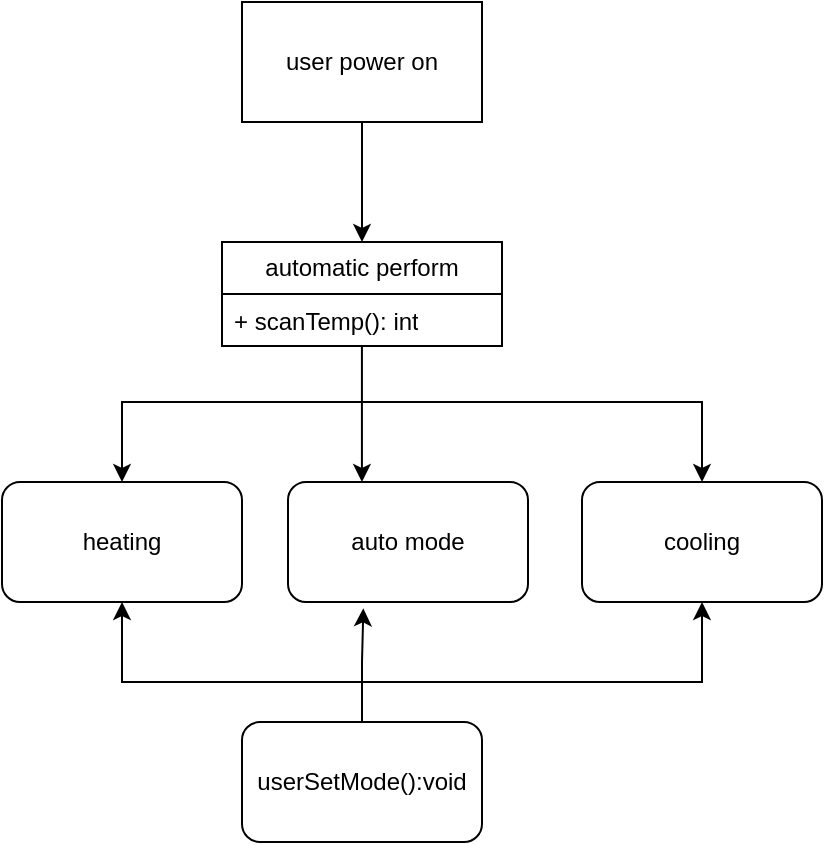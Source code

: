 <mxfile version="26.2.14">
  <diagram name="Page-1" id="YUqkHZllCnjr0tFzY4P2">
    <mxGraphModel dx="906" dy="489" grid="1" gridSize="10" guides="1" tooltips="1" connect="1" arrows="1" fold="1" page="1" pageScale="1" pageWidth="827" pageHeight="1169" math="0" shadow="0">
      <root>
        <mxCell id="0" />
        <mxCell id="1" parent="0" />
        <mxCell id="krilDNiLhNkrk1XmJfVu-9" style="edgeStyle=orthogonalEdgeStyle;rounded=0;orthogonalLoop=1;jettySize=auto;html=1;entryX=0.5;entryY=0;entryDx=0;entryDy=0;" edge="1" parent="1" source="krilDNiLhNkrk1XmJfVu-1" target="krilDNiLhNkrk1XmJfVu-2">
          <mxGeometry relative="1" as="geometry" />
        </mxCell>
        <mxCell id="krilDNiLhNkrk1XmJfVu-1" value="user power on" style="rounded=0;whiteSpace=wrap;html=1;" vertex="1" parent="1">
          <mxGeometry x="330" y="80" width="120" height="60" as="geometry" />
        </mxCell>
        <mxCell id="krilDNiLhNkrk1XmJfVu-2" value="automatic perform" style="swimlane;fontStyle=0;childLayout=stackLayout;horizontal=1;startSize=26;fillColor=none;horizontalStack=0;resizeParent=1;resizeParentMax=0;resizeLast=0;collapsible=1;marginBottom=0;whiteSpace=wrap;html=1;" vertex="1" parent="1">
          <mxGeometry x="320" y="200" width="140" height="52" as="geometry" />
        </mxCell>
        <mxCell id="krilDNiLhNkrk1XmJfVu-3" value="+ scanTemp(): int" style="text;strokeColor=none;fillColor=none;align=left;verticalAlign=top;spacingLeft=4;spacingRight=4;overflow=hidden;rotatable=0;points=[[0,0.5],[1,0.5]];portConstraint=eastwest;whiteSpace=wrap;html=1;" vertex="1" parent="krilDNiLhNkrk1XmJfVu-2">
          <mxGeometry y="26" width="140" height="26" as="geometry" />
        </mxCell>
        <mxCell id="krilDNiLhNkrk1XmJfVu-6" value="heating" style="rounded=1;whiteSpace=wrap;html=1;" vertex="1" parent="1">
          <mxGeometry x="210" y="320" width="120" height="60" as="geometry" />
        </mxCell>
        <mxCell id="krilDNiLhNkrk1XmJfVu-7" value="cooling" style="rounded=1;whiteSpace=wrap;html=1;" vertex="1" parent="1">
          <mxGeometry x="500" y="320" width="120" height="60" as="geometry" />
        </mxCell>
        <mxCell id="krilDNiLhNkrk1XmJfVu-8" value="auto mode" style="rounded=1;whiteSpace=wrap;html=1;" vertex="1" parent="1">
          <mxGeometry x="353" y="320" width="120" height="60" as="geometry" />
        </mxCell>
        <mxCell id="krilDNiLhNkrk1XmJfVu-10" style="edgeStyle=orthogonalEdgeStyle;rounded=0;orthogonalLoop=1;jettySize=auto;html=1;entryX=0.308;entryY=0;entryDx=0;entryDy=0;entryPerimeter=0;" edge="1" parent="1" source="krilDNiLhNkrk1XmJfVu-2" target="krilDNiLhNkrk1XmJfVu-8">
          <mxGeometry relative="1" as="geometry" />
        </mxCell>
        <mxCell id="krilDNiLhNkrk1XmJfVu-11" value="" style="endArrow=classic;html=1;rounded=0;entryX=0.5;entryY=0;entryDx=0;entryDy=0;" edge="1" parent="1" target="krilDNiLhNkrk1XmJfVu-7">
          <mxGeometry width="50" height="50" relative="1" as="geometry">
            <mxPoint x="390" y="280" as="sourcePoint" />
            <mxPoint x="450" y="270" as="targetPoint" />
            <Array as="points">
              <mxPoint x="560" y="280" />
            </Array>
          </mxGeometry>
        </mxCell>
        <mxCell id="krilDNiLhNkrk1XmJfVu-12" value="" style="endArrow=classic;html=1;rounded=0;entryX=0.5;entryY=0;entryDx=0;entryDy=0;" edge="1" parent="1" target="krilDNiLhNkrk1XmJfVu-6">
          <mxGeometry width="50" height="50" relative="1" as="geometry">
            <mxPoint x="390" y="280" as="sourcePoint" />
            <mxPoint x="450" y="270" as="targetPoint" />
            <Array as="points">
              <mxPoint x="270" y="280" />
            </Array>
          </mxGeometry>
        </mxCell>
        <mxCell id="krilDNiLhNkrk1XmJfVu-13" value="userSetMode():void" style="rounded=1;whiteSpace=wrap;html=1;" vertex="1" parent="1">
          <mxGeometry x="330" y="440" width="120" height="60" as="geometry" />
        </mxCell>
        <mxCell id="krilDNiLhNkrk1XmJfVu-14" style="edgeStyle=orthogonalEdgeStyle;rounded=0;orthogonalLoop=1;jettySize=auto;html=1;entryX=0.314;entryY=1.053;entryDx=0;entryDy=0;entryPerimeter=0;" edge="1" parent="1" source="krilDNiLhNkrk1XmJfVu-13" target="krilDNiLhNkrk1XmJfVu-8">
          <mxGeometry relative="1" as="geometry" />
        </mxCell>
        <mxCell id="krilDNiLhNkrk1XmJfVu-15" value="" style="endArrow=classic;html=1;rounded=0;entryX=0.5;entryY=1;entryDx=0;entryDy=0;" edge="1" parent="1" target="krilDNiLhNkrk1XmJfVu-7">
          <mxGeometry width="50" height="50" relative="1" as="geometry">
            <mxPoint x="390" y="420" as="sourcePoint" />
            <mxPoint x="450" y="350" as="targetPoint" />
            <Array as="points">
              <mxPoint x="560" y="420" />
            </Array>
          </mxGeometry>
        </mxCell>
        <mxCell id="krilDNiLhNkrk1XmJfVu-16" value="" style="endArrow=classic;html=1;rounded=0;entryX=0.5;entryY=1;entryDx=0;entryDy=0;" edge="1" parent="1" target="krilDNiLhNkrk1XmJfVu-6">
          <mxGeometry width="50" height="50" relative="1" as="geometry">
            <mxPoint x="390" y="420" as="sourcePoint" />
            <mxPoint x="450" y="350" as="targetPoint" />
            <Array as="points">
              <mxPoint x="270" y="420" />
            </Array>
          </mxGeometry>
        </mxCell>
      </root>
    </mxGraphModel>
  </diagram>
</mxfile>
